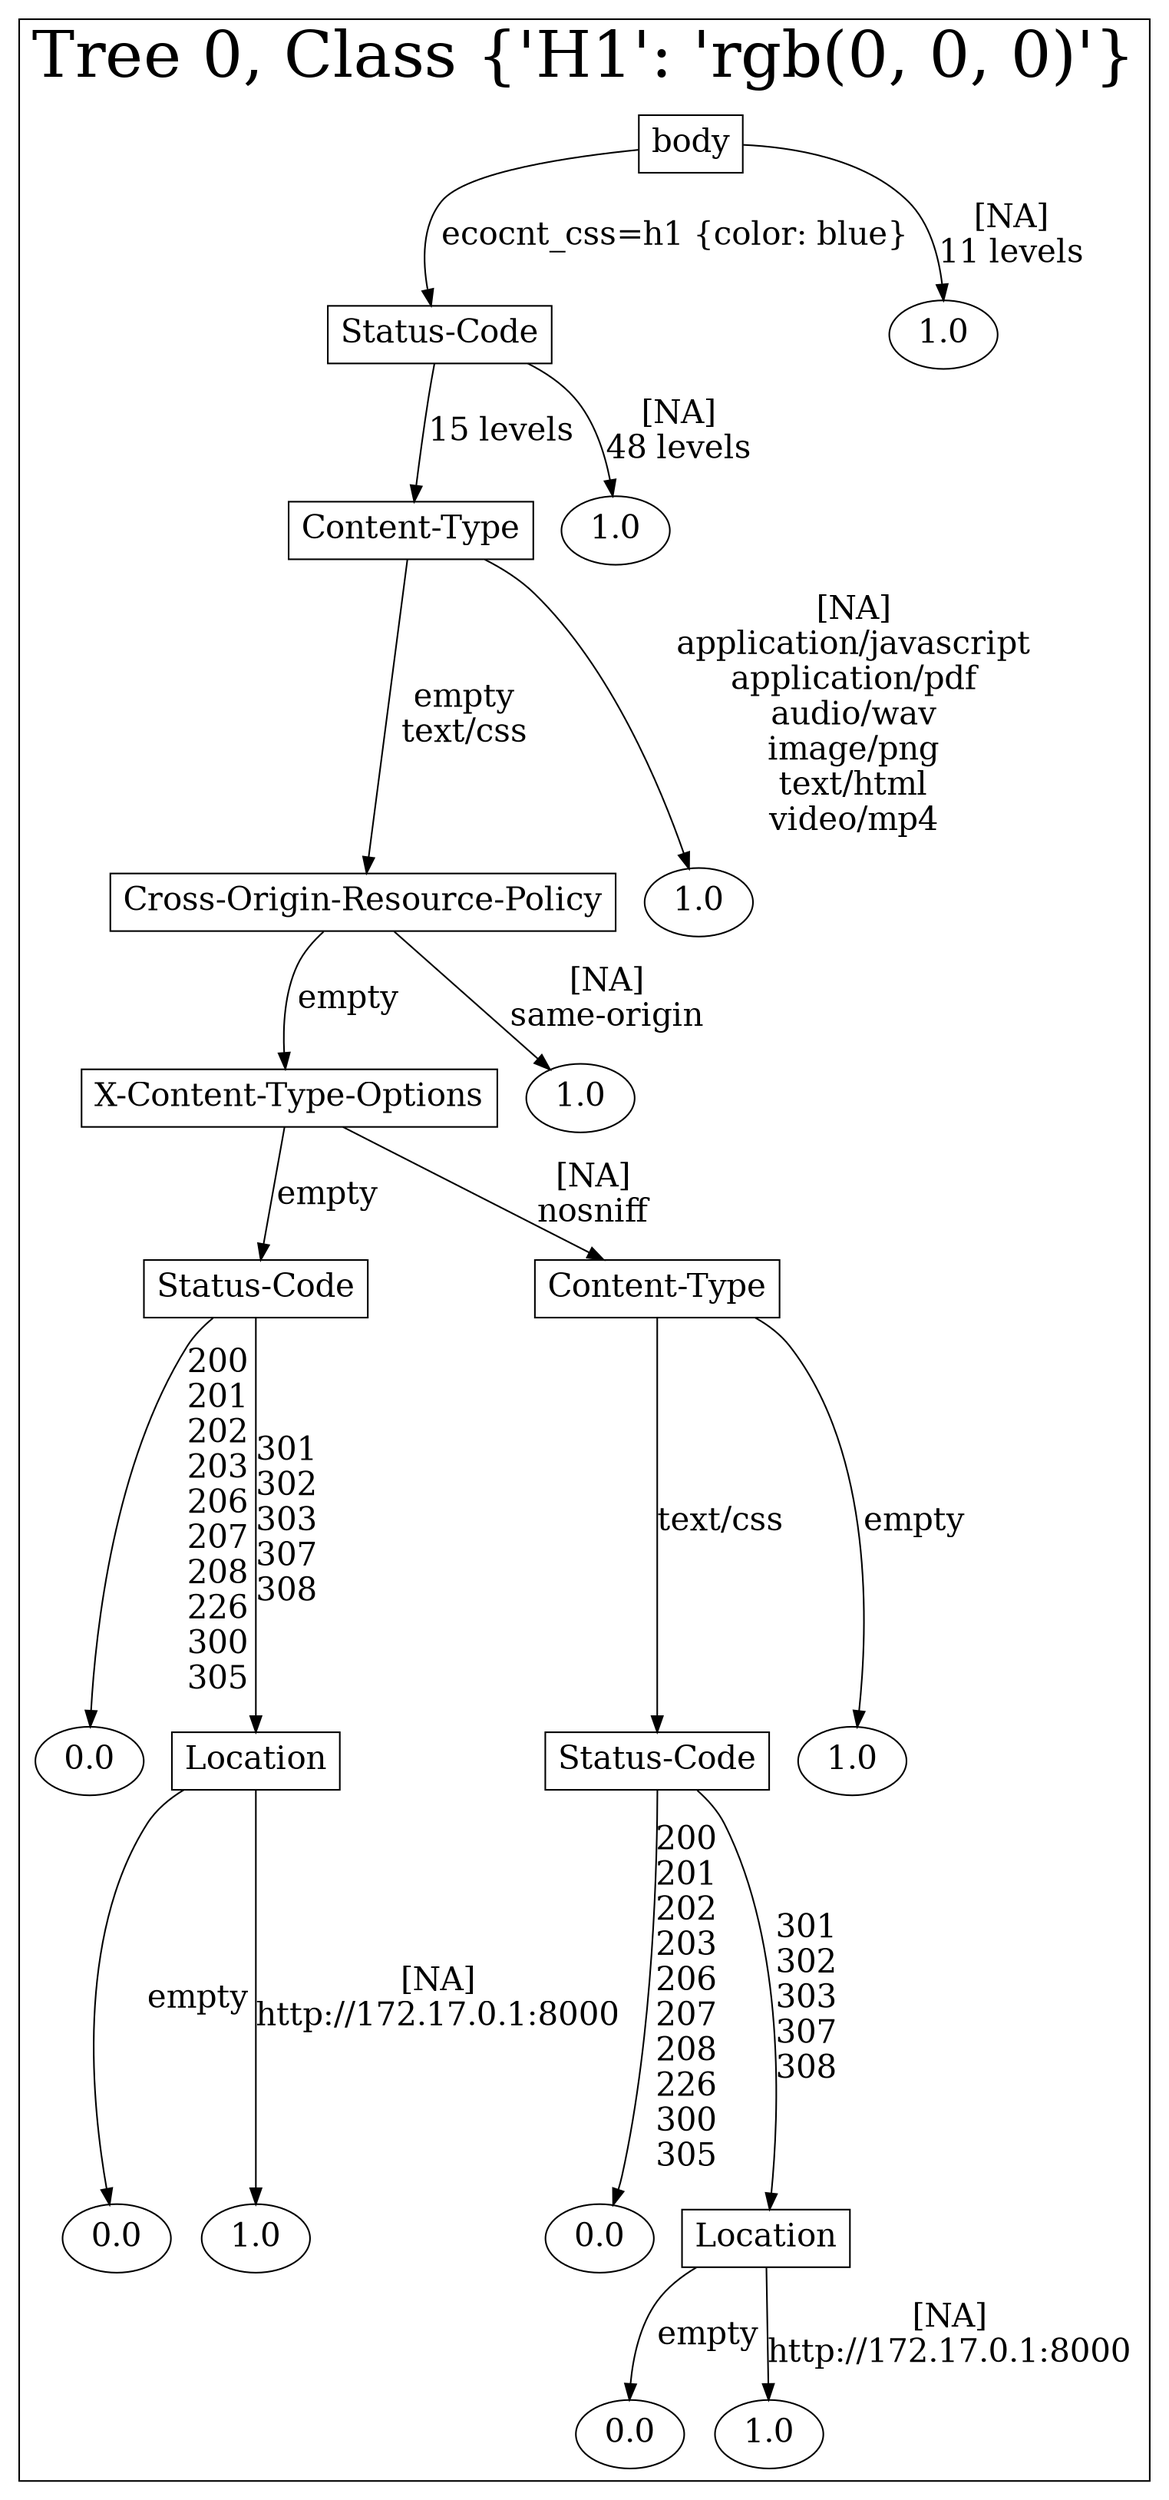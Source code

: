 /*
Generated by:
    http://https://github.com/h2oai/h2o-3/tree/master/h2o-genmodel/src/main/java/hex/genmodel/tools/PrintMojo.java
*/

/*
On a mac:

$ brew install graphviz
$ dot -Tpng file.gv -o file.png
$ open file.png
*/

digraph G {

subgraph cluster_0 {
/* Nodes */

/* Level 0 */
{
"SG_0_Node_0" [shape=box, fontsize=20, label="body"]
}

/* Level 1 */
{
"SG_0_Node_1" [shape=box, fontsize=20, label="Status-Code"]
"SG_0_Node_10" [fontsize=20, label="1.0"]
}

/* Level 2 */
{
"SG_0_Node_2" [shape=box, fontsize=20, label="Content-Type"]
"SG_0_Node_11" [fontsize=20, label="1.0"]
}

/* Level 3 */
{
"SG_0_Node_3" [shape=box, fontsize=20, label="Cross-Origin-Resource-Policy"]
"SG_0_Node_12" [fontsize=20, label="1.0"]
}

/* Level 4 */
{
"SG_0_Node_4" [shape=box, fontsize=20, label="X-Content-Type-Options"]
"SG_0_Node_13" [fontsize=20, label="1.0"]
}

/* Level 5 */
{
"SG_0_Node_5" [shape=box, fontsize=20, label="Status-Code"]
"SG_0_Node_6" [shape=box, fontsize=20, label="Content-Type"]
}

/* Level 6 */
{
"SG_0_Node_14" [fontsize=20, label="0.0"]
"SG_0_Node_7" [shape=box, fontsize=20, label="Location"]
"SG_0_Node_8" [shape=box, fontsize=20, label="Status-Code"]
"SG_0_Node_15" [fontsize=20, label="1.0"]
}

/* Level 7 */
{
"SG_0_Node_16" [fontsize=20, label="0.0"]
"SG_0_Node_17" [fontsize=20, label="1.0"]
"SG_0_Node_18" [fontsize=20, label="0.0"]
"SG_0_Node_9" [shape=box, fontsize=20, label="Location"]
}

/* Level 8 */
{
"SG_0_Node_19" [fontsize=20, label="0.0"]
"SG_0_Node_20" [fontsize=20, label="1.0"]
}

/* Edges */
"SG_0_Node_0" -> "SG_0_Node_1" [fontsize=20, label="ecocnt_css=h1 {color: blue}
"]
"SG_0_Node_0" -> "SG_0_Node_10" [fontsize=20, label="[NA]
11 levels
"]
"SG_0_Node_1" -> "SG_0_Node_2" [fontsize=20, label="15 levels
"]
"SG_0_Node_1" -> "SG_0_Node_11" [fontsize=20, label="[NA]
48 levels
"]
"SG_0_Node_2" -> "SG_0_Node_3" [fontsize=20, label="empty
text/css
"]
"SG_0_Node_2" -> "SG_0_Node_12" [fontsize=20, label="[NA]
application/javascript
application/pdf
audio/wav
image/png
text/html
video/mp4
"]
"SG_0_Node_3" -> "SG_0_Node_4" [fontsize=20, label="empty
"]
"SG_0_Node_3" -> "SG_0_Node_13" [fontsize=20, label="[NA]
same-origin
"]
"SG_0_Node_4" -> "SG_0_Node_5" [fontsize=20, label="empty
"]
"SG_0_Node_4" -> "SG_0_Node_6" [fontsize=20, label="[NA]
nosniff
"]
"SG_0_Node_6" -> "SG_0_Node_8" [fontsize=20, label="text/css
"]
"SG_0_Node_6" -> "SG_0_Node_15" [fontsize=20, label="empty
"]
"SG_0_Node_8" -> "SG_0_Node_18" [fontsize=20, label="200
201
202
203
206
207
208
226
300
305
"]
"SG_0_Node_8" -> "SG_0_Node_9" [fontsize=20, label="301
302
303
307
308
"]
"SG_0_Node_9" -> "SG_0_Node_19" [fontsize=20, label="empty
"]
"SG_0_Node_9" -> "SG_0_Node_20" [fontsize=20, label="[NA]
http://172.17.0.1:8000
"]
"SG_0_Node_5" -> "SG_0_Node_14" [fontsize=20, label="200
201
202
203
206
207
208
226
300
305
"]
"SG_0_Node_5" -> "SG_0_Node_7" [fontsize=20, label="301
302
303
307
308
"]
"SG_0_Node_7" -> "SG_0_Node_16" [fontsize=20, label="empty
"]
"SG_0_Node_7" -> "SG_0_Node_17" [fontsize=20, label="[NA]
http://172.17.0.1:8000
"]

fontsize=40
label="Tree 0, Class {'H1': 'rgb(0, 0, 0)'}"
}

}

